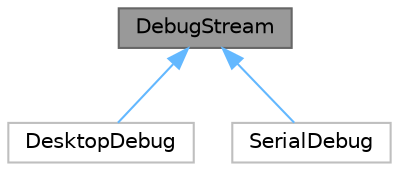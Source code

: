 digraph "DebugStream"
{
 // LATEX_PDF_SIZE
  bgcolor="transparent";
  edge [fontname=Helvetica,fontsize=10,labelfontname=Helvetica,labelfontsize=10];
  node [fontname=Helvetica,fontsize=10,shape=box,height=0.2,width=0.4];
  Node1 [label="DebugStream",height=0.2,width=0.4,color="gray40", fillcolor="grey60", style="filled", fontcolor="black",tooltip=" "];
  Node1 -> Node2 [dir="back",color="steelblue1",style="solid"];
  Node2 [label="DesktopDebug",height=0.2,width=0.4,color="grey75", fillcolor="white", style="filled",URL="$classDesktopDebug.html",tooltip=" "];
  Node1 -> Node3 [dir="back",color="steelblue1",style="solid"];
  Node3 [label="SerialDebug",height=0.2,width=0.4,color="grey75", fillcolor="white", style="filled",URL="$classSerialDebug.html",tooltip=" "];
}
